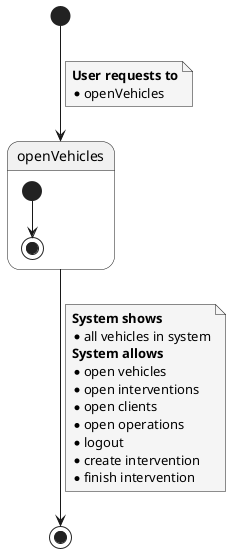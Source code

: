 @startuml
skinparam {
        NoteBackgroundColor #whiteSmoke
}

[*] --> openVehicles
note on link
<b>User requests to</b>
* openVehicles
end note

state openVehicles {

[*] --> [*]


}

openVehicles --> [*]
note on link
<b>System shows
* all vehicles in system
<b>System allows
* open vehicles
* open interventions
* open clients
* open operations
* logout
* create intervention
* finish intervention
end note

@enduml
